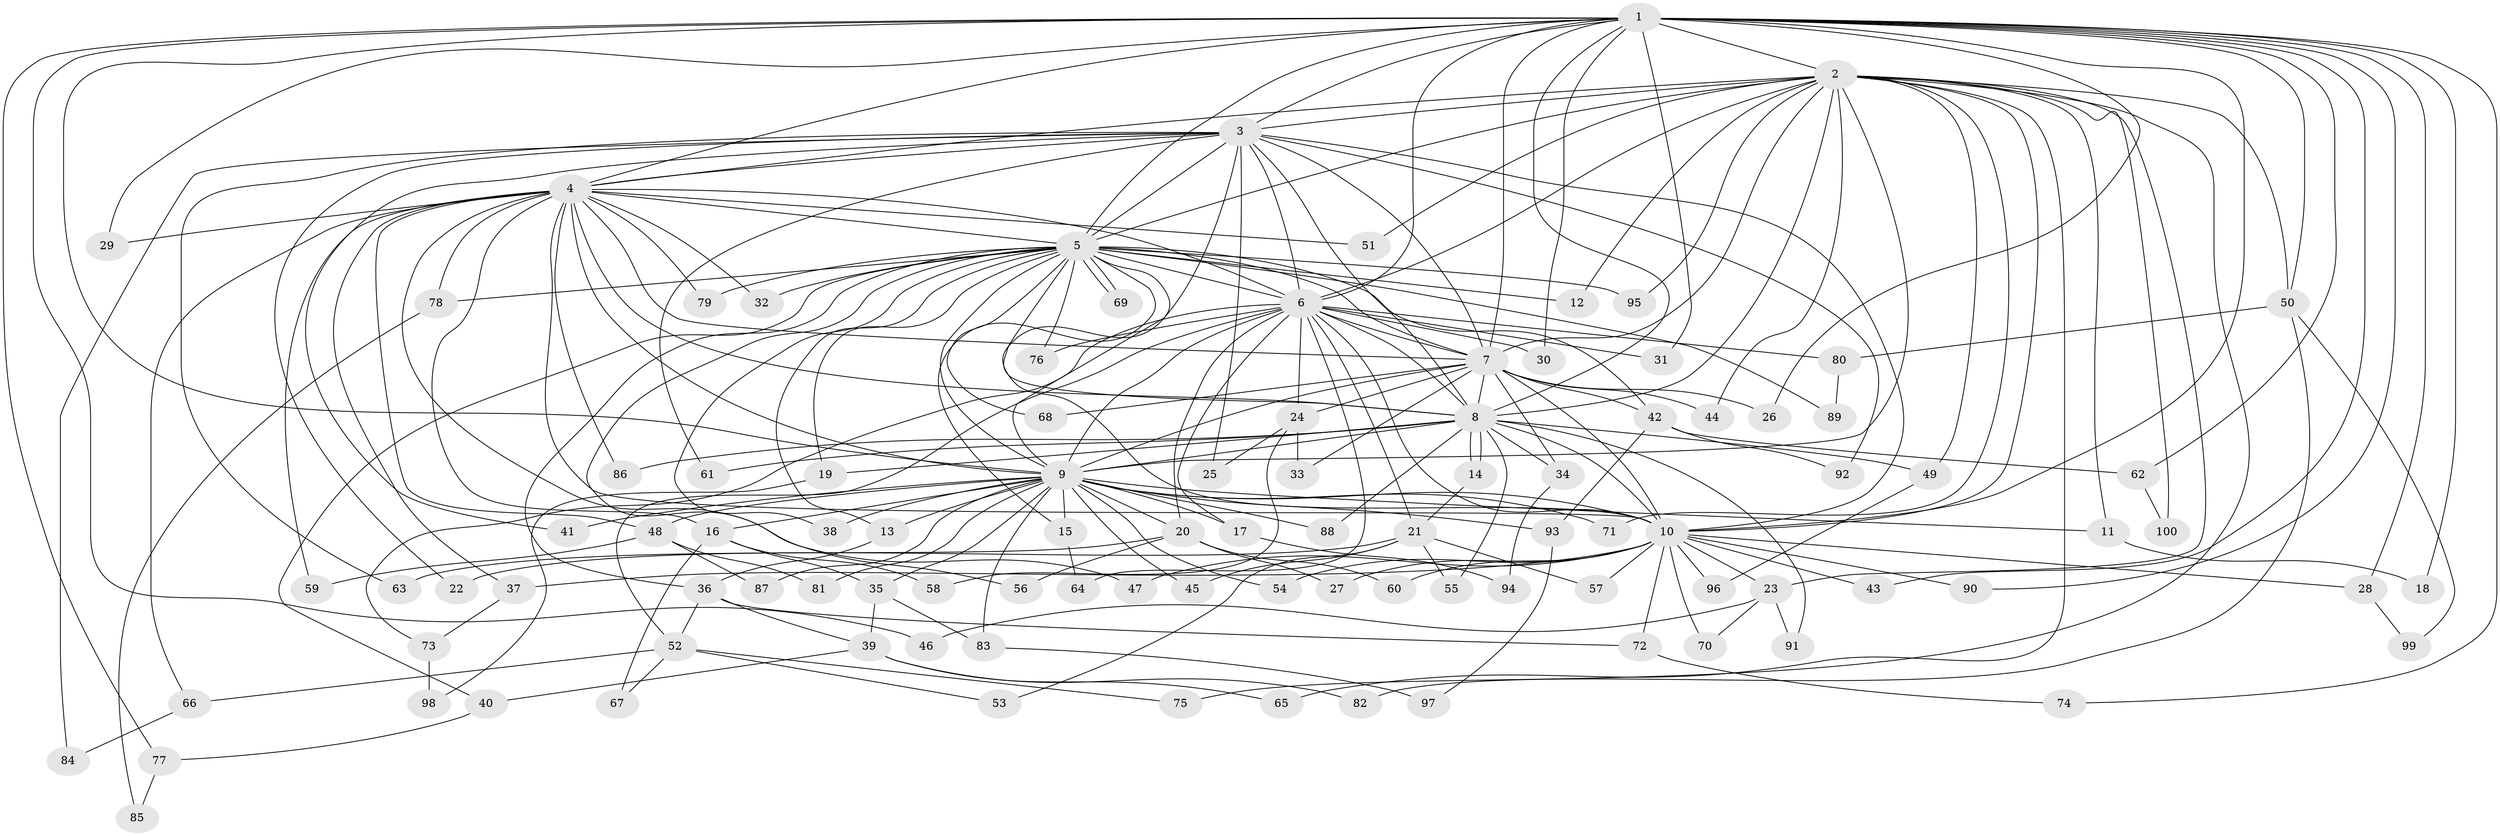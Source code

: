 // Generated by graph-tools (version 1.1) at 2025/38/02/21/25 10:38:53]
// undirected, 100 vertices, 225 edges
graph export_dot {
graph [start="1"]
  node [color=gray90,style=filled];
  1;
  2;
  3;
  4;
  5;
  6;
  7;
  8;
  9;
  10;
  11;
  12;
  13;
  14;
  15;
  16;
  17;
  18;
  19;
  20;
  21;
  22;
  23;
  24;
  25;
  26;
  27;
  28;
  29;
  30;
  31;
  32;
  33;
  34;
  35;
  36;
  37;
  38;
  39;
  40;
  41;
  42;
  43;
  44;
  45;
  46;
  47;
  48;
  49;
  50;
  51;
  52;
  53;
  54;
  55;
  56;
  57;
  58;
  59;
  60;
  61;
  62;
  63;
  64;
  65;
  66;
  67;
  68;
  69;
  70;
  71;
  72;
  73;
  74;
  75;
  76;
  77;
  78;
  79;
  80;
  81;
  82;
  83;
  84;
  85;
  86;
  87;
  88;
  89;
  90;
  91;
  92;
  93;
  94;
  95;
  96;
  97;
  98;
  99;
  100;
  1 -- 2;
  1 -- 3;
  1 -- 4;
  1 -- 5;
  1 -- 6;
  1 -- 7;
  1 -- 8;
  1 -- 9;
  1 -- 10;
  1 -- 18;
  1 -- 26;
  1 -- 28;
  1 -- 29;
  1 -- 30;
  1 -- 31;
  1 -- 43;
  1 -- 46;
  1 -- 50;
  1 -- 62;
  1 -- 74;
  1 -- 77;
  1 -- 90;
  2 -- 3;
  2 -- 4;
  2 -- 5;
  2 -- 6;
  2 -- 7;
  2 -- 8;
  2 -- 9;
  2 -- 10;
  2 -- 11;
  2 -- 12;
  2 -- 23;
  2 -- 44;
  2 -- 49;
  2 -- 50;
  2 -- 51;
  2 -- 65;
  2 -- 71;
  2 -- 75;
  2 -- 95;
  2 -- 100;
  3 -- 4;
  3 -- 5;
  3 -- 6;
  3 -- 7;
  3 -- 8;
  3 -- 9;
  3 -- 10;
  3 -- 22;
  3 -- 25;
  3 -- 41;
  3 -- 61;
  3 -- 63;
  3 -- 84;
  3 -- 92;
  4 -- 5;
  4 -- 6;
  4 -- 7;
  4 -- 8;
  4 -- 9;
  4 -- 10;
  4 -- 16;
  4 -- 29;
  4 -- 32;
  4 -- 37;
  4 -- 47;
  4 -- 48;
  4 -- 51;
  4 -- 59;
  4 -- 66;
  4 -- 78;
  4 -- 79;
  4 -- 86;
  5 -- 6;
  5 -- 7;
  5 -- 8;
  5 -- 9;
  5 -- 10;
  5 -- 12;
  5 -- 13;
  5 -- 15;
  5 -- 19;
  5 -- 32;
  5 -- 36;
  5 -- 38;
  5 -- 40;
  5 -- 42;
  5 -- 56;
  5 -- 68;
  5 -- 69;
  5 -- 69;
  5 -- 76;
  5 -- 78;
  5 -- 79;
  5 -- 89;
  5 -- 95;
  6 -- 7;
  6 -- 8;
  6 -- 9;
  6 -- 10;
  6 -- 17;
  6 -- 20;
  6 -- 21;
  6 -- 24;
  6 -- 30;
  6 -- 31;
  6 -- 52;
  6 -- 64;
  6 -- 73;
  6 -- 76;
  6 -- 80;
  7 -- 8;
  7 -- 9;
  7 -- 10;
  7 -- 24;
  7 -- 26;
  7 -- 33;
  7 -- 34;
  7 -- 42;
  7 -- 44;
  7 -- 68;
  8 -- 9;
  8 -- 10;
  8 -- 14;
  8 -- 14;
  8 -- 19;
  8 -- 34;
  8 -- 49;
  8 -- 55;
  8 -- 61;
  8 -- 86;
  8 -- 88;
  8 -- 91;
  9 -- 10;
  9 -- 11;
  9 -- 13;
  9 -- 15;
  9 -- 16;
  9 -- 17;
  9 -- 20;
  9 -- 35;
  9 -- 38;
  9 -- 41;
  9 -- 45;
  9 -- 48;
  9 -- 54;
  9 -- 71;
  9 -- 81;
  9 -- 83;
  9 -- 87;
  9 -- 88;
  9 -- 93;
  10 -- 23;
  10 -- 27;
  10 -- 28;
  10 -- 37;
  10 -- 43;
  10 -- 47;
  10 -- 54;
  10 -- 57;
  10 -- 60;
  10 -- 70;
  10 -- 72;
  10 -- 90;
  10 -- 96;
  11 -- 18;
  13 -- 36;
  14 -- 21;
  15 -- 64;
  16 -- 35;
  16 -- 58;
  16 -- 67;
  17 -- 94;
  19 -- 98;
  20 -- 27;
  20 -- 56;
  20 -- 60;
  20 -- 63;
  21 -- 22;
  21 -- 45;
  21 -- 53;
  21 -- 55;
  21 -- 57;
  23 -- 46;
  23 -- 70;
  23 -- 91;
  24 -- 25;
  24 -- 33;
  24 -- 58;
  28 -- 99;
  34 -- 94;
  35 -- 39;
  35 -- 83;
  36 -- 39;
  36 -- 52;
  36 -- 72;
  37 -- 73;
  39 -- 40;
  39 -- 65;
  39 -- 82;
  40 -- 77;
  42 -- 62;
  42 -- 92;
  42 -- 93;
  48 -- 59;
  48 -- 81;
  48 -- 87;
  49 -- 96;
  50 -- 80;
  50 -- 82;
  50 -- 99;
  52 -- 53;
  52 -- 66;
  52 -- 67;
  52 -- 75;
  62 -- 100;
  66 -- 84;
  72 -- 74;
  73 -- 98;
  77 -- 85;
  78 -- 85;
  80 -- 89;
  83 -- 97;
  93 -- 97;
}
